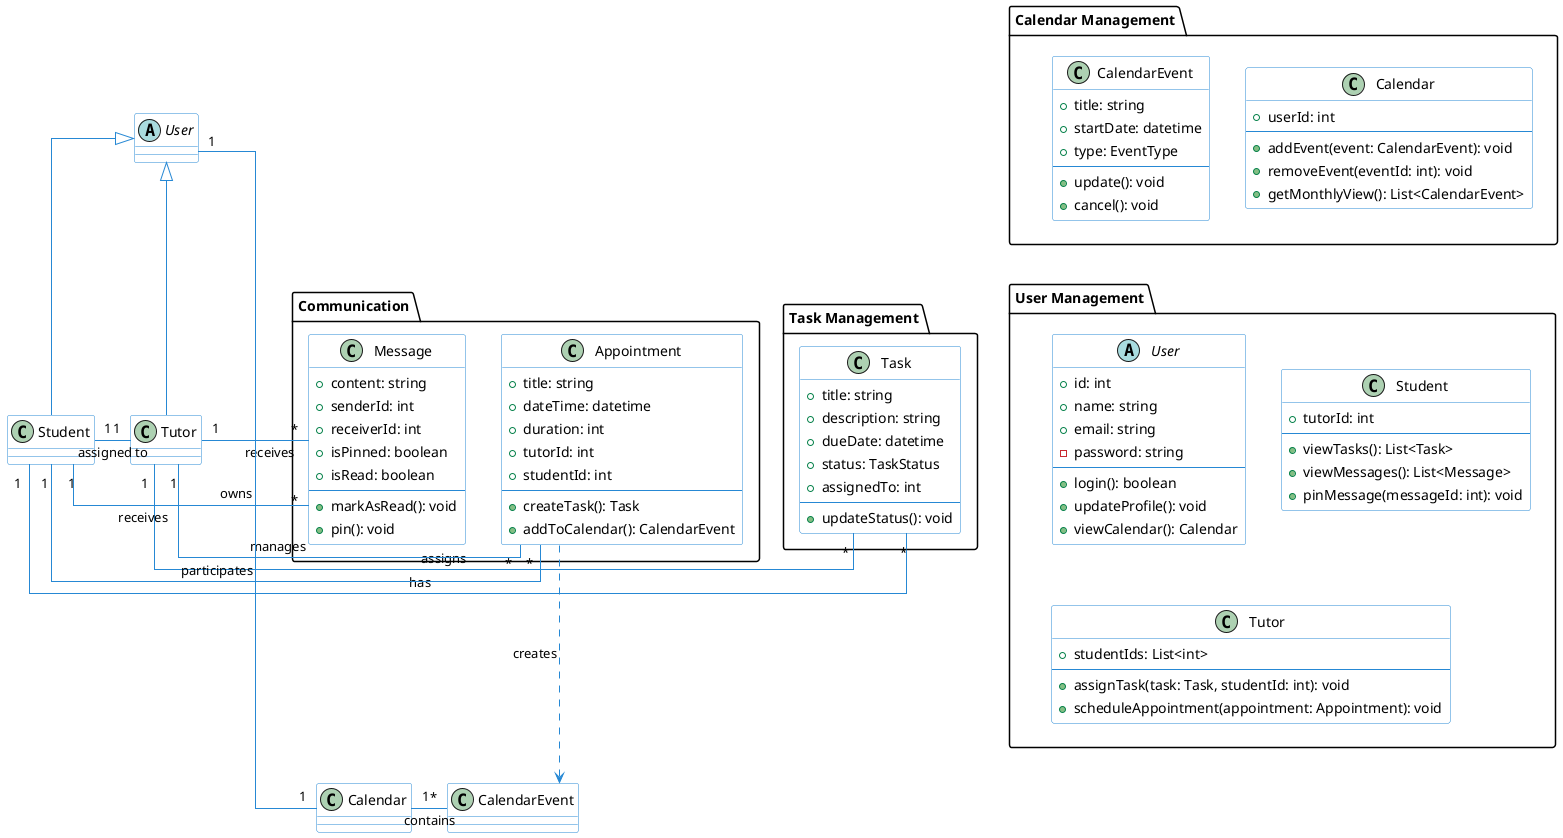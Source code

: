 @startuml HomeSkolar

' Layout configuration
skinparam linetype ortho
skinparam padding 2
skinparam roundcorner 5
skinparam class {
    BackgroundColor white
    ArrowColor #2688d4
    BorderColor #2688d4
}

' Placement hints
together {
    abstract class User
    class Student
    class Tutor
}

together {
    class Calendar
    class CalendarEvent
}

' Moved User Management package before Calendar Management
package "User Management" #FFFFFF {
    abstract class User {
        +id: int
        +name: string
        +email: string
        -password: string
        --
        +login(): boolean
        +updateProfile(): void
        +viewCalendar(): Calendar
    }

    class Student {
        +tutorId: int
        --
        +viewTasks(): List<Task>
        +viewMessages(): List<Message>
        +pinMessage(messageId: int): void
    }

    class Tutor {
        +studentIds: List<int>
        --
        +assignTask(task: Task, studentId: int): void
        +scheduleAppointment(appointment: Appointment): void
    }
}

' Added layout hint to force Calendar Management below User Management
package "Calendar Management" #FFFFFF {
    class Calendar {
        +userId: int
        --
        +addEvent(event: CalendarEvent): void
        +removeEvent(eventId: int): void
        +getMonthlyView(): List<CalendarEvent>
    }

    class CalendarEvent {
        +title: string
        +startDate: datetime
        +type: EventType
        --
        +update(): void
        +cancel(): void
    }
}

package "Task Management" {
    class Task {
        +title: string
        +description: string
        +dueDate: datetime
        +status: TaskStatus
        +assignedTo: int
        --
        +updateStatus(): void
    }
}

package "Communication" {
    class Message {
        +content: string
        +senderId: int
        +receiverId: int
        +isPinned: boolean
        +isRead: boolean
        --
        +markAsRead(): void
        +pin(): void
    }

    class Appointment {
        +title: string
        +dateTime: datetime
        +duration: int
        +tutorId: int
        +studentId: int
        --
        +createTask(): Task
        +addToCalendar(): CalendarEvent
    }
}

' Relations
User <|-- Student
User <|-- Tutor
Student "1" --right-- "1" Tutor : assigned to
Student "1" --right-- "*" Task : has
Tutor "1" --right-- "*" Task : assigns
Student "1" --right-- "*" Appointment : participates
Tutor "1" --right-- "*" Appointment : manages
Message "*" --right-- "1" Student : receives
Message "*" --right-- "1" Tutor : receives
User "1" --down-- "1" Calendar : owns
Calendar "1" --right-- "*" CalendarEvent : contains
Appointment ..> CalendarEvent : creates

"User Management" -[hidden]up- "Calendar Management"

@enduml
